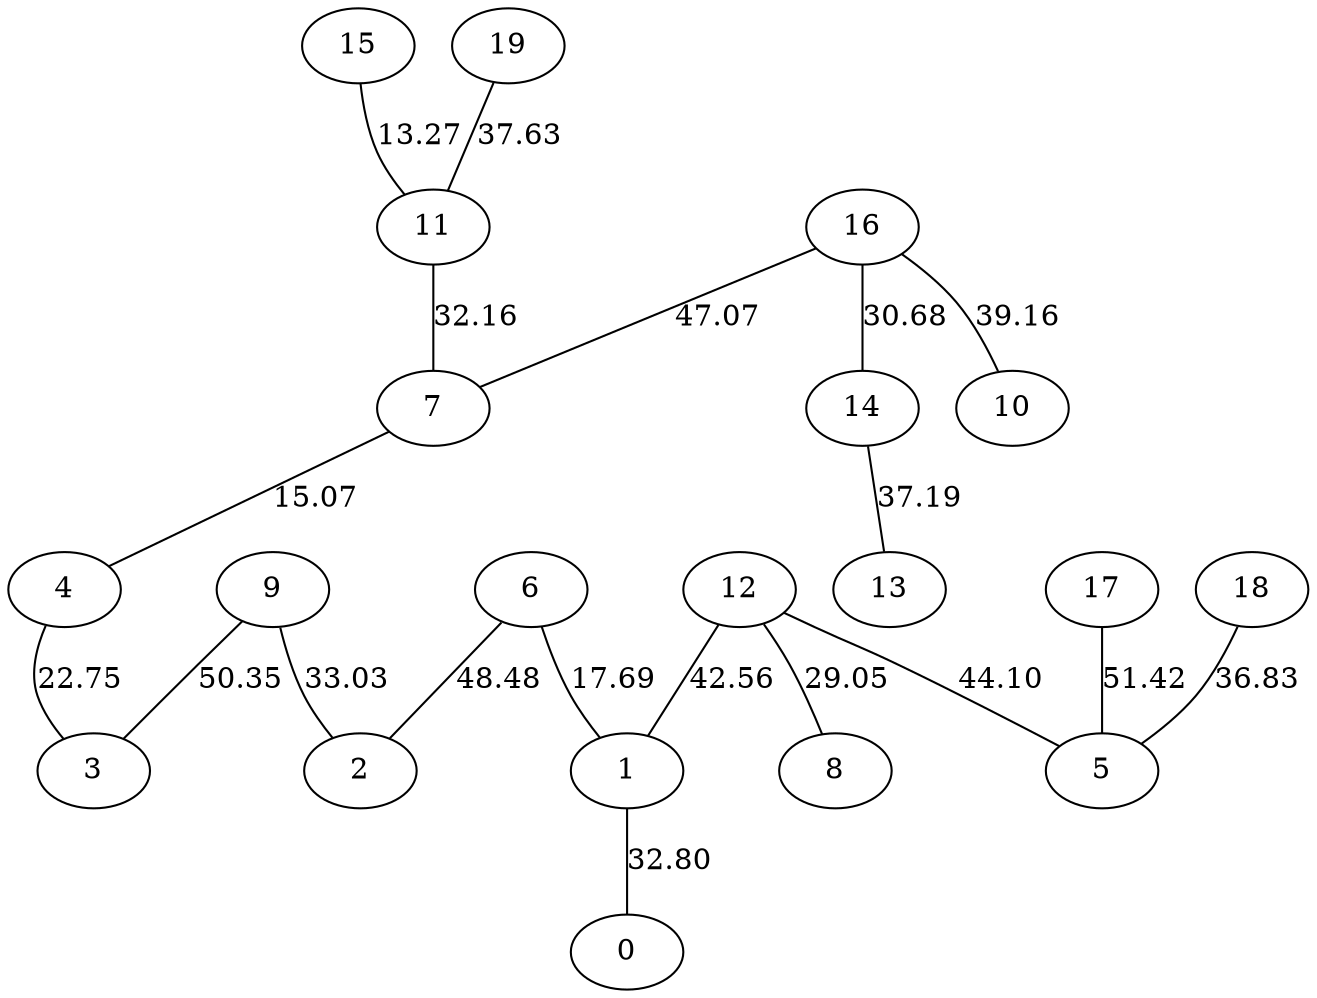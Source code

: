 graph {
	0
	1
	2
	3
	4
	5
	6
	7
	8
	9
	10
	11
	12
	13
	14
	15
	16
	17
	18
	19
	1 -- 0 [label=32.80]
	4 -- 3 [label=22.75]
	6 -- 1 [label=17.69]
	6 -- 2 [label=48.48]
	7 -- 4 [label=15.07]
	9 -- 2 [label=33.03]
	9 -- 3 [label=50.35]
	11 -- 7 [label=32.16]
	12 -- 1 [label=42.56]
	12 -- 5 [label=44.10]
	12 -- 8 [label=29.05]
	14 -- 13 [label=37.19]
	15 -- 11 [label=13.27]
	16 -- 7 [label=47.07]
	16 -- 10 [label=39.16]
	16 -- 14 [label=30.68]
	17 -- 5 [label=51.42]
	18 -- 5 [label=36.83]
	19 -- 11 [label=37.63]
}